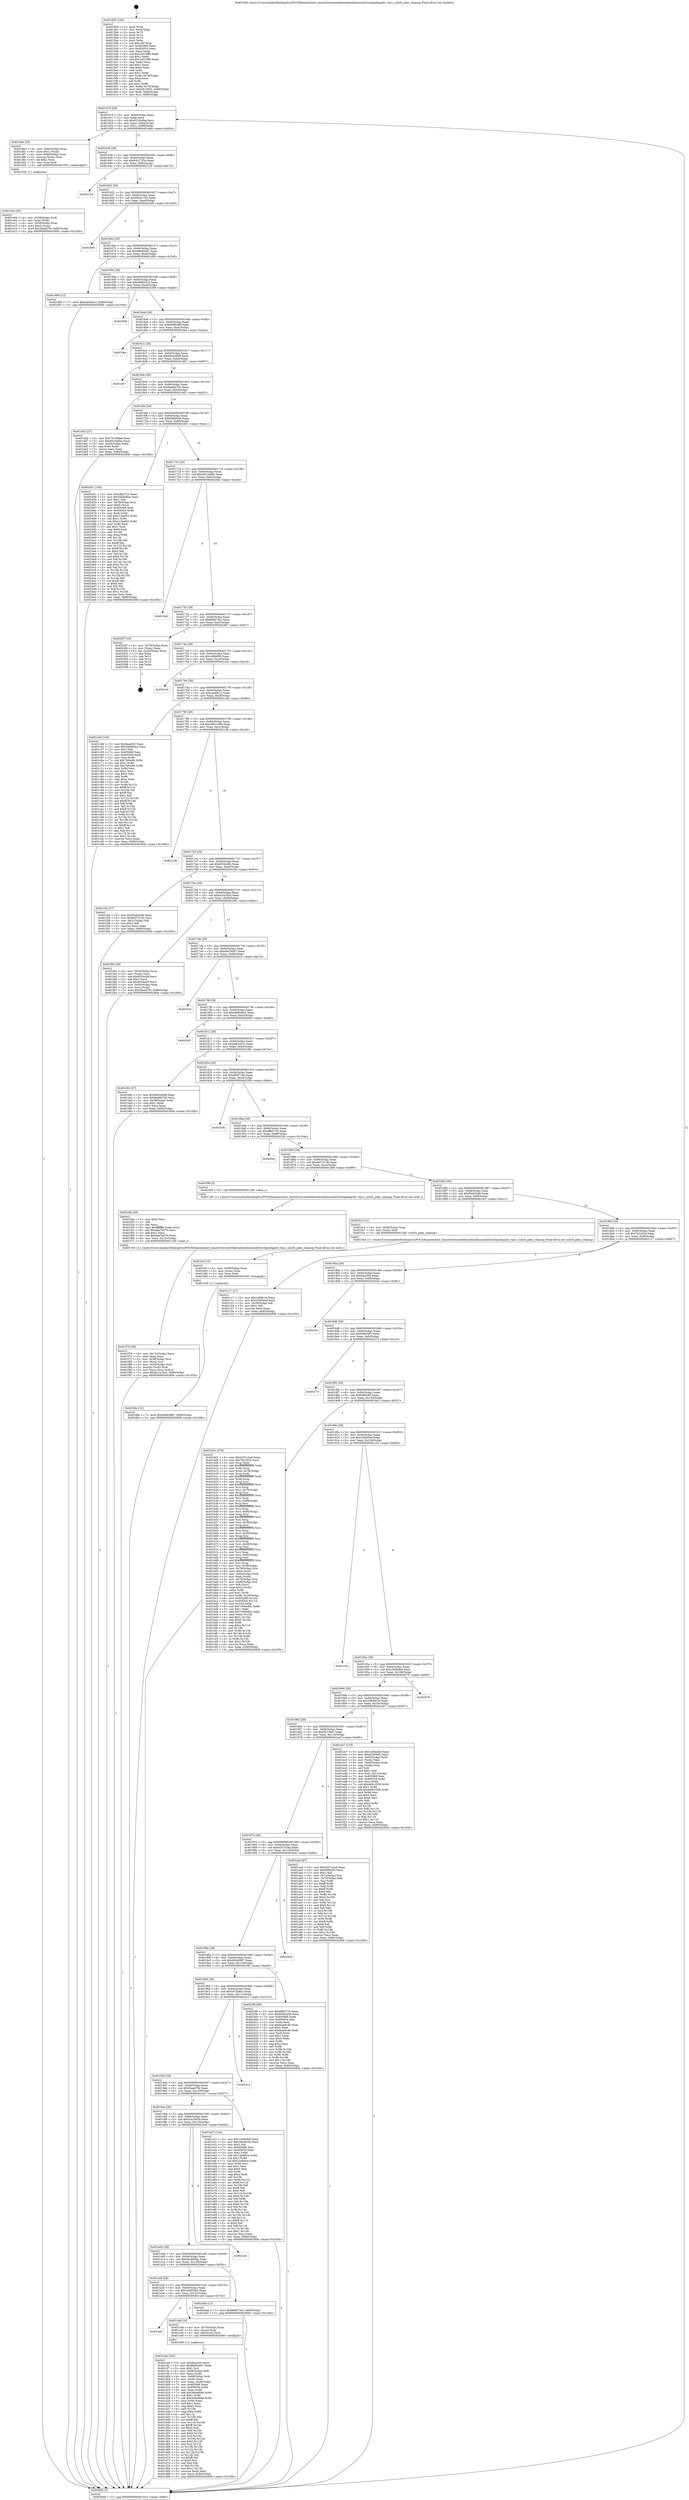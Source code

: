 digraph "0x4015b0" {
  label = "0x4015b0 (/mnt/c/Users/mathe/Desktop/tcc/POCII/binaries/extr_linuxdriversnetethernetmellanoxmlx5coreipoibipoib_vlan.c_mlx5i_pkey_cleanup_Final-ollvm.out::main(0))"
  labelloc = "t"
  node[shape=record]

  Entry [label="",width=0.3,height=0.3,shape=circle,fillcolor=black,style=filled]
  "0x401619" [label="{
     0x401619 [29]\l
     | [instrs]\l
     &nbsp;&nbsp;0x401619 \<+3\>: mov -0x80(%rbp),%eax\l
     &nbsp;&nbsp;0x40161c \<+2\>: mov %eax,%ecx\l
     &nbsp;&nbsp;0x40161e \<+6\>: sub $0x8316c6ba,%ecx\l
     &nbsp;&nbsp;0x401624 \<+6\>: mov %eax,-0x94(%rbp)\l
     &nbsp;&nbsp;0x40162a \<+6\>: mov %ecx,-0x98(%rbp)\l
     &nbsp;&nbsp;0x401630 \<+6\>: je 0000000000401ded \<main+0x83d\>\l
  }"]
  "0x401ded" [label="{
     0x401ded [29]\l
     | [instrs]\l
     &nbsp;&nbsp;0x401ded \<+4\>: mov -0x60(%rbp),%rax\l
     &nbsp;&nbsp;0x401df1 \<+6\>: movl $0x1,(%rax)\l
     &nbsp;&nbsp;0x401df7 \<+4\>: mov -0x60(%rbp),%rax\l
     &nbsp;&nbsp;0x401dfb \<+3\>: movslq (%rax),%rax\l
     &nbsp;&nbsp;0x401dfe \<+4\>: shl $0x2,%rax\l
     &nbsp;&nbsp;0x401e02 \<+3\>: mov %rax,%rdi\l
     &nbsp;&nbsp;0x401e05 \<+5\>: call 0000000000401050 \<malloc@plt\>\l
     | [calls]\l
     &nbsp;&nbsp;0x401050 \{1\} (unknown)\l
  }"]
  "0x401636" [label="{
     0x401636 [28]\l
     | [instrs]\l
     &nbsp;&nbsp;0x401636 \<+5\>: jmp 000000000040163b \<main+0x8b\>\l
     &nbsp;&nbsp;0x40163b \<+6\>: mov -0x94(%rbp),%eax\l
     &nbsp;&nbsp;0x401641 \<+5\>: sub $0x84c2732e,%eax\l
     &nbsp;&nbsp;0x401646 \<+6\>: mov %eax,-0x9c(%rbp)\l
     &nbsp;&nbsp;0x40164c \<+6\>: je 000000000040212d \<main+0xb7d\>\l
  }"]
  Exit [label="",width=0.3,height=0.3,shape=circle,fillcolor=black,style=filled,peripheries=2]
  "0x40212d" [label="{
     0x40212d\l
  }", style=dashed]
  "0x401652" [label="{
     0x401652 [28]\l
     | [instrs]\l
     &nbsp;&nbsp;0x401652 \<+5\>: jmp 0000000000401657 \<main+0xa7\>\l
     &nbsp;&nbsp;0x401657 \<+6\>: mov -0x94(%rbp),%eax\l
     &nbsp;&nbsp;0x40165d \<+5\>: sub $0x850a17a5,%eax\l
     &nbsp;&nbsp;0x401662 \<+6\>: mov %eax,-0xa0(%rbp)\l
     &nbsp;&nbsp;0x401668 \<+6\>: je 00000000004025e9 \<main+0x1039\>\l
  }"]
  "0x401fde" [label="{
     0x401fde [12]\l
     | [instrs]\l
     &nbsp;&nbsp;0x401fde \<+7\>: movl $0x490a3887,-0x80(%rbp)\l
     &nbsp;&nbsp;0x401fe5 \<+5\>: jmp 000000000040260b \<main+0x105b\>\l
  }"]
  "0x4025e9" [label="{
     0x4025e9\l
  }", style=dashed]
  "0x40166e" [label="{
     0x40166e [28]\l
     | [instrs]\l
     &nbsp;&nbsp;0x40166e \<+5\>: jmp 0000000000401673 \<main+0xc3\>\l
     &nbsp;&nbsp;0x401673 \<+6\>: mov -0x94(%rbp),%eax\l
     &nbsp;&nbsp;0x401679 \<+5\>: sub $0x89e9cbd7,%eax\l
     &nbsp;&nbsp;0x40167e \<+6\>: mov %eax,-0xa4(%rbp)\l
     &nbsp;&nbsp;0x401684 \<+6\>: je 0000000000401d90 \<main+0x7e0\>\l
  }"]
  "0x401fcf" [label="{
     0x401fcf [15]\l
     | [instrs]\l
     &nbsp;&nbsp;0x401fcf \<+4\>: mov -0x58(%rbp),%rax\l
     &nbsp;&nbsp;0x401fd3 \<+3\>: mov (%rax),%rax\l
     &nbsp;&nbsp;0x401fd6 \<+3\>: mov %rax,%rdi\l
     &nbsp;&nbsp;0x401fd9 \<+5\>: call 0000000000401030 \<free@plt\>\l
     | [calls]\l
     &nbsp;&nbsp;0x401030 \{1\} (unknown)\l
  }"]
  "0x401d90" [label="{
     0x401d90 [12]\l
     | [instrs]\l
     &nbsp;&nbsp;0x401d90 \<+7\>: movl $0xea82eb1c,-0x80(%rbp)\l
     &nbsp;&nbsp;0x401d97 \<+5\>: jmp 000000000040260b \<main+0x105b\>\l
  }"]
  "0x40168a" [label="{
     0x40168a [28]\l
     | [instrs]\l
     &nbsp;&nbsp;0x40168a \<+5\>: jmp 000000000040168f \<main+0xdf\>\l
     &nbsp;&nbsp;0x40168f \<+6\>: mov -0x94(%rbp),%eax\l
     &nbsp;&nbsp;0x401695 \<+5\>: sub $0x948052c2,%eax\l
     &nbsp;&nbsp;0x40169a \<+6\>: mov %eax,-0xa8(%rbp)\l
     &nbsp;&nbsp;0x4016a0 \<+6\>: je 0000000000402358 \<main+0xda8\>\l
  }"]
  "0x401f76" [label="{
     0x401f76 [38]\l
     | [instrs]\l
     &nbsp;&nbsp;0x401f76 \<+6\>: mov -0x13c(%rbp),%ecx\l
     &nbsp;&nbsp;0x401f7c \<+3\>: imul %eax,%ecx\l
     &nbsp;&nbsp;0x401f7f \<+4\>: mov -0x58(%rbp),%rsi\l
     &nbsp;&nbsp;0x401f83 \<+3\>: mov (%rsi),%rsi\l
     &nbsp;&nbsp;0x401f86 \<+4\>: mov -0x50(%rbp),%rdi\l
     &nbsp;&nbsp;0x401f8a \<+3\>: movslq (%rdi),%rdi\l
     &nbsp;&nbsp;0x401f8d \<+3\>: mov %ecx,(%rsi,%rdi,4)\l
     &nbsp;&nbsp;0x401f90 \<+7\>: movl $0xdc2425a3,-0x80(%rbp)\l
     &nbsp;&nbsp;0x401f97 \<+5\>: jmp 000000000040260b \<main+0x105b\>\l
  }"]
  "0x402358" [label="{
     0x402358\l
  }", style=dashed]
  "0x4016a6" [label="{
     0x4016a6 [28]\l
     | [instrs]\l
     &nbsp;&nbsp;0x4016a6 \<+5\>: jmp 00000000004016ab \<main+0xfb\>\l
     &nbsp;&nbsp;0x4016ab \<+6\>: mov -0x94(%rbp),%eax\l
     &nbsp;&nbsp;0x4016b1 \<+5\>: sub $0x95995a8f,%eax\l
     &nbsp;&nbsp;0x4016b6 \<+6\>: mov %eax,-0xac(%rbp)\l
     &nbsp;&nbsp;0x4016bc \<+6\>: je 0000000000401fea \<main+0xa3a\>\l
  }"]
  "0x401f4e" [label="{
     0x401f4e [40]\l
     | [instrs]\l
     &nbsp;&nbsp;0x401f4e \<+5\>: mov $0x2,%ecx\l
     &nbsp;&nbsp;0x401f53 \<+1\>: cltd\l
     &nbsp;&nbsp;0x401f54 \<+2\>: idiv %ecx\l
     &nbsp;&nbsp;0x401f56 \<+6\>: imul $0xfffffffe,%edx,%ecx\l
     &nbsp;&nbsp;0x401f5c \<+6\>: add $0xd4e7bb70,%ecx\l
     &nbsp;&nbsp;0x401f62 \<+3\>: add $0x1,%ecx\l
     &nbsp;&nbsp;0x401f65 \<+6\>: sub $0xd4e7bb70,%ecx\l
     &nbsp;&nbsp;0x401f6b \<+6\>: mov %ecx,-0x13c(%rbp)\l
     &nbsp;&nbsp;0x401f71 \<+5\>: call 0000000000401160 \<next_i\>\l
     | [calls]\l
     &nbsp;&nbsp;0x401160 \{1\} (/mnt/c/Users/mathe/Desktop/tcc/POCII/binaries/extr_linuxdriversnetethernetmellanoxmlx5coreipoibipoib_vlan.c_mlx5i_pkey_cleanup_Final-ollvm.out::next_i)\l
  }"]
  "0x401fea" [label="{
     0x401fea\l
  }", style=dashed]
  "0x4016c2" [label="{
     0x4016c2 [28]\l
     | [instrs]\l
     &nbsp;&nbsp;0x4016c2 \<+5\>: jmp 00000000004016c7 \<main+0x117\>\l
     &nbsp;&nbsp;0x4016c7 \<+6\>: mov -0x94(%rbp),%eax\l
     &nbsp;&nbsp;0x4016cd \<+5\>: sub $0x98d2e9d9,%eax\l
     &nbsp;&nbsp;0x4016d2 \<+6\>: mov %eax,-0xb0(%rbp)\l
     &nbsp;&nbsp;0x4016d8 \<+6\>: je 0000000000401db7 \<main+0x807\>\l
  }"]
  "0x401e0a" [label="{
     0x401e0a [29]\l
     | [instrs]\l
     &nbsp;&nbsp;0x401e0a \<+4\>: mov -0x58(%rbp),%rdi\l
     &nbsp;&nbsp;0x401e0e \<+3\>: mov %rax,(%rdi)\l
     &nbsp;&nbsp;0x401e11 \<+4\>: mov -0x50(%rbp),%rax\l
     &nbsp;&nbsp;0x401e15 \<+6\>: movl $0x0,(%rax)\l
     &nbsp;&nbsp;0x401e1b \<+7\>: movl $0x5baed7fe,-0x80(%rbp)\l
     &nbsp;&nbsp;0x401e22 \<+5\>: jmp 000000000040260b \<main+0x105b\>\l
  }"]
  "0x401db7" [label="{
     0x401db7\l
  }", style=dashed]
  "0x4016de" [label="{
     0x4016de [28]\l
     | [instrs]\l
     &nbsp;&nbsp;0x4016de \<+5\>: jmp 00000000004016e3 \<main+0x133\>\l
     &nbsp;&nbsp;0x4016e3 \<+6\>: mov -0x94(%rbp),%eax\l
     &nbsp;&nbsp;0x4016e9 \<+5\>: sub $0x9ad6b7b0,%eax\l
     &nbsp;&nbsp;0x4016ee \<+6\>: mov %eax,-0xb4(%rbp)\l
     &nbsp;&nbsp;0x4016f4 \<+6\>: je 0000000000401dd2 \<main+0x822\>\l
  }"]
  "0x401ced" [label="{
     0x401ced [163]\l
     | [instrs]\l
     &nbsp;&nbsp;0x401ced \<+5\>: mov $0x8aacf20,%ecx\l
     &nbsp;&nbsp;0x401cf2 \<+5\>: mov $0x89e9cbd7,%edx\l
     &nbsp;&nbsp;0x401cf7 \<+3\>: mov $0x1,%sil\l
     &nbsp;&nbsp;0x401cfa \<+4\>: mov -0x68(%rbp),%rdi\l
     &nbsp;&nbsp;0x401cfe \<+2\>: mov %eax,(%rdi)\l
     &nbsp;&nbsp;0x401d00 \<+4\>: mov -0x68(%rbp),%rdi\l
     &nbsp;&nbsp;0x401d04 \<+2\>: mov (%rdi),%eax\l
     &nbsp;&nbsp;0x401d06 \<+3\>: mov %eax,-0x28(%rbp)\l
     &nbsp;&nbsp;0x401d09 \<+7\>: mov 0x405068,%eax\l
     &nbsp;&nbsp;0x401d10 \<+8\>: mov 0x405054,%r8d\l
     &nbsp;&nbsp;0x401d18 \<+3\>: mov %eax,%r9d\l
     &nbsp;&nbsp;0x401d1b \<+7\>: add $0x3e6adb8e,%r9d\l
     &nbsp;&nbsp;0x401d22 \<+4\>: sub $0x1,%r9d\l
     &nbsp;&nbsp;0x401d26 \<+7\>: sub $0x3e6adb8e,%r9d\l
     &nbsp;&nbsp;0x401d2d \<+4\>: imul %r9d,%eax\l
     &nbsp;&nbsp;0x401d31 \<+3\>: and $0x1,%eax\l
     &nbsp;&nbsp;0x401d34 \<+3\>: cmp $0x0,%eax\l
     &nbsp;&nbsp;0x401d37 \<+4\>: sete %r10b\l
     &nbsp;&nbsp;0x401d3b \<+4\>: cmp $0xa,%r8d\l
     &nbsp;&nbsp;0x401d3f \<+4\>: setl %r11b\l
     &nbsp;&nbsp;0x401d43 \<+3\>: mov %r10b,%bl\l
     &nbsp;&nbsp;0x401d46 \<+3\>: xor $0xff,%bl\l
     &nbsp;&nbsp;0x401d49 \<+3\>: mov %r11b,%r14b\l
     &nbsp;&nbsp;0x401d4c \<+4\>: xor $0xff,%r14b\l
     &nbsp;&nbsp;0x401d50 \<+4\>: xor $0x0,%sil\l
     &nbsp;&nbsp;0x401d54 \<+3\>: mov %bl,%r15b\l
     &nbsp;&nbsp;0x401d57 \<+4\>: and $0x0,%r15b\l
     &nbsp;&nbsp;0x401d5b \<+3\>: and %sil,%r10b\l
     &nbsp;&nbsp;0x401d5e \<+3\>: mov %r14b,%r12b\l
     &nbsp;&nbsp;0x401d61 \<+4\>: and $0x0,%r12b\l
     &nbsp;&nbsp;0x401d65 \<+3\>: and %sil,%r11b\l
     &nbsp;&nbsp;0x401d68 \<+3\>: or %r10b,%r15b\l
     &nbsp;&nbsp;0x401d6b \<+3\>: or %r11b,%r12b\l
     &nbsp;&nbsp;0x401d6e \<+3\>: xor %r12b,%r15b\l
     &nbsp;&nbsp;0x401d71 \<+3\>: or %r14b,%bl\l
     &nbsp;&nbsp;0x401d74 \<+3\>: xor $0xff,%bl\l
     &nbsp;&nbsp;0x401d77 \<+4\>: or $0x0,%sil\l
     &nbsp;&nbsp;0x401d7b \<+3\>: and %sil,%bl\l
     &nbsp;&nbsp;0x401d7e \<+3\>: or %bl,%r15b\l
     &nbsp;&nbsp;0x401d81 \<+4\>: test $0x1,%r15b\l
     &nbsp;&nbsp;0x401d85 \<+3\>: cmovne %edx,%ecx\l
     &nbsp;&nbsp;0x401d88 \<+3\>: mov %ecx,-0x80(%rbp)\l
     &nbsp;&nbsp;0x401d8b \<+5\>: jmp 000000000040260b \<main+0x105b\>\l
  }"]
  "0x401dd2" [label="{
     0x401dd2 [27]\l
     | [instrs]\l
     &nbsp;&nbsp;0x401dd2 \<+5\>: mov $0x75139da8,%eax\l
     &nbsp;&nbsp;0x401dd7 \<+5\>: mov $0x8316c6ba,%ecx\l
     &nbsp;&nbsp;0x401ddc \<+3\>: mov -0x28(%rbp),%edx\l
     &nbsp;&nbsp;0x401ddf \<+3\>: cmp $0x0,%edx\l
     &nbsp;&nbsp;0x401de2 \<+3\>: cmove %ecx,%eax\l
     &nbsp;&nbsp;0x401de5 \<+3\>: mov %eax,-0x80(%rbp)\l
     &nbsp;&nbsp;0x401de8 \<+5\>: jmp 000000000040260b \<main+0x105b\>\l
  }"]
  "0x4016fa" [label="{
     0x4016fa [28]\l
     | [instrs]\l
     &nbsp;&nbsp;0x4016fa \<+5\>: jmp 00000000004016ff \<main+0x14f\>\l
     &nbsp;&nbsp;0x4016ff \<+6\>: mov -0x94(%rbp),%eax\l
     &nbsp;&nbsp;0x401705 \<+5\>: sub $0xb0fe6d44,%eax\l
     &nbsp;&nbsp;0x40170a \<+6\>: mov %eax,-0xb8(%rbp)\l
     &nbsp;&nbsp;0x401710 \<+6\>: je 0000000000402451 \<main+0xea1\>\l
  }"]
  "0x401a42" [label="{
     0x401a42\l
  }", style=dashed]
  "0x402451" [label="{
     0x402451 [154]\l
     | [instrs]\l
     &nbsp;&nbsp;0x402451 \<+5\>: mov $0xeffa5723,%eax\l
     &nbsp;&nbsp;0x402456 \<+5\>: mov $0x5dcb04ba,%ecx\l
     &nbsp;&nbsp;0x40245b \<+2\>: mov $0x1,%dl\l
     &nbsp;&nbsp;0x40245d \<+4\>: mov -0x78(%rbp),%rsi\l
     &nbsp;&nbsp;0x402461 \<+6\>: movl $0x0,(%rsi)\l
     &nbsp;&nbsp;0x402467 \<+7\>: mov 0x405068,%edi\l
     &nbsp;&nbsp;0x40246e \<+8\>: mov 0x405054,%r8d\l
     &nbsp;&nbsp;0x402476 \<+3\>: mov %edi,%r9d\l
     &nbsp;&nbsp;0x402479 \<+7\>: add $0xc13aaf52,%r9d\l
     &nbsp;&nbsp;0x402480 \<+4\>: sub $0x1,%r9d\l
     &nbsp;&nbsp;0x402484 \<+7\>: sub $0xc13aaf52,%r9d\l
     &nbsp;&nbsp;0x40248b \<+4\>: imul %r9d,%edi\l
     &nbsp;&nbsp;0x40248f \<+3\>: and $0x1,%edi\l
     &nbsp;&nbsp;0x402492 \<+3\>: cmp $0x0,%edi\l
     &nbsp;&nbsp;0x402495 \<+4\>: sete %r10b\l
     &nbsp;&nbsp;0x402499 \<+4\>: cmp $0xa,%r8d\l
     &nbsp;&nbsp;0x40249d \<+4\>: setl %r11b\l
     &nbsp;&nbsp;0x4024a1 \<+3\>: mov %r10b,%bl\l
     &nbsp;&nbsp;0x4024a4 \<+3\>: xor $0xff,%bl\l
     &nbsp;&nbsp;0x4024a7 \<+3\>: mov %r11b,%r14b\l
     &nbsp;&nbsp;0x4024aa \<+4\>: xor $0xff,%r14b\l
     &nbsp;&nbsp;0x4024ae \<+3\>: xor $0x0,%dl\l
     &nbsp;&nbsp;0x4024b1 \<+3\>: mov %bl,%r15b\l
     &nbsp;&nbsp;0x4024b4 \<+4\>: and $0x0,%r15b\l
     &nbsp;&nbsp;0x4024b8 \<+3\>: and %dl,%r10b\l
     &nbsp;&nbsp;0x4024bb \<+3\>: mov %r14b,%r12b\l
     &nbsp;&nbsp;0x4024be \<+4\>: and $0x0,%r12b\l
     &nbsp;&nbsp;0x4024c2 \<+3\>: and %dl,%r11b\l
     &nbsp;&nbsp;0x4024c5 \<+3\>: or %r10b,%r15b\l
     &nbsp;&nbsp;0x4024c8 \<+3\>: or %r11b,%r12b\l
     &nbsp;&nbsp;0x4024cb \<+3\>: xor %r12b,%r15b\l
     &nbsp;&nbsp;0x4024ce \<+3\>: or %r14b,%bl\l
     &nbsp;&nbsp;0x4024d1 \<+3\>: xor $0xff,%bl\l
     &nbsp;&nbsp;0x4024d4 \<+3\>: or $0x0,%dl\l
     &nbsp;&nbsp;0x4024d7 \<+2\>: and %dl,%bl\l
     &nbsp;&nbsp;0x4024d9 \<+3\>: or %bl,%r15b\l
     &nbsp;&nbsp;0x4024dc \<+4\>: test $0x1,%r15b\l
     &nbsp;&nbsp;0x4024e0 \<+3\>: cmovne %ecx,%eax\l
     &nbsp;&nbsp;0x4024e3 \<+3\>: mov %eax,-0x80(%rbp)\l
     &nbsp;&nbsp;0x4024e6 \<+5\>: jmp 000000000040260b \<main+0x105b\>\l
  }"]
  "0x401716" [label="{
     0x401716 [28]\l
     | [instrs]\l
     &nbsp;&nbsp;0x401716 \<+5\>: jmp 000000000040171b \<main+0x16b\>\l
     &nbsp;&nbsp;0x40171b \<+6\>: mov -0x94(%rbp),%eax\l
     &nbsp;&nbsp;0x401721 \<+5\>: sub $0xb8219d60,%eax\l
     &nbsp;&nbsp;0x401726 \<+6\>: mov %eax,-0xbc(%rbp)\l
     &nbsp;&nbsp;0x40172c \<+6\>: je 00000000004023ed \<main+0xe3d\>\l
  }"]
  "0x401cdd" [label="{
     0x401cdd [16]\l
     | [instrs]\l
     &nbsp;&nbsp;0x401cdd \<+4\>: mov -0x70(%rbp),%rax\l
     &nbsp;&nbsp;0x401ce1 \<+3\>: mov (%rax),%rax\l
     &nbsp;&nbsp;0x401ce4 \<+4\>: mov 0x8(%rax),%rdi\l
     &nbsp;&nbsp;0x401ce8 \<+5\>: call 0000000000401060 \<atoi@plt\>\l
     | [calls]\l
     &nbsp;&nbsp;0x401060 \{1\} (unknown)\l
  }"]
  "0x4023ed" [label="{
     0x4023ed\l
  }", style=dashed]
  "0x401732" [label="{
     0x401732 [28]\l
     | [instrs]\l
     &nbsp;&nbsp;0x401732 \<+5\>: jmp 0000000000401737 \<main+0x187\>\l
     &nbsp;&nbsp;0x401737 \<+6\>: mov -0x94(%rbp),%eax\l
     &nbsp;&nbsp;0x40173d \<+5\>: sub $0xbfdd73e2,%eax\l
     &nbsp;&nbsp;0x401742 \<+6\>: mov %eax,-0xc0(%rbp)\l
     &nbsp;&nbsp;0x401748 \<+6\>: je 00000000004024f7 \<main+0xf47\>\l
  }"]
  "0x401a26" [label="{
     0x401a26 [28]\l
     | [instrs]\l
     &nbsp;&nbsp;0x401a26 \<+5\>: jmp 0000000000401a2b \<main+0x47b\>\l
     &nbsp;&nbsp;0x401a2b \<+6\>: mov -0x94(%rbp),%eax\l
     &nbsp;&nbsp;0x401a31 \<+5\>: sub $0x5dd955a2,%eax\l
     &nbsp;&nbsp;0x401a36 \<+6\>: mov %eax,-0x12c(%rbp)\l
     &nbsp;&nbsp;0x401a3c \<+6\>: je 0000000000401cdd \<main+0x72d\>\l
  }"]
  "0x4024f7" [label="{
     0x4024f7 [19]\l
     | [instrs]\l
     &nbsp;&nbsp;0x4024f7 \<+4\>: mov -0x78(%rbp),%rax\l
     &nbsp;&nbsp;0x4024fb \<+2\>: mov (%rax),%eax\l
     &nbsp;&nbsp;0x4024fd \<+4\>: lea -0x20(%rbp),%rsp\l
     &nbsp;&nbsp;0x402501 \<+1\>: pop %rbx\l
     &nbsp;&nbsp;0x402502 \<+2\>: pop %r12\l
     &nbsp;&nbsp;0x402504 \<+2\>: pop %r14\l
     &nbsp;&nbsp;0x402506 \<+2\>: pop %r15\l
     &nbsp;&nbsp;0x402508 \<+1\>: pop %rbp\l
     &nbsp;&nbsp;0x402509 \<+1\>: ret\l
  }"]
  "0x40174e" [label="{
     0x40174e [28]\l
     | [instrs]\l
     &nbsp;&nbsp;0x40174e \<+5\>: jmp 0000000000401753 \<main+0x1a3\>\l
     &nbsp;&nbsp;0x401753 \<+6\>: mov -0x94(%rbp),%eax\l
     &nbsp;&nbsp;0x401759 \<+5\>: sub $0xc4fbbf50,%eax\l
     &nbsp;&nbsp;0x40175e \<+6\>: mov %eax,-0xc4(%rbp)\l
     &nbsp;&nbsp;0x401764 \<+6\>: je 00000000004021e4 \<main+0xc34\>\l
  }"]
  "0x4024eb" [label="{
     0x4024eb [12]\l
     | [instrs]\l
     &nbsp;&nbsp;0x4024eb \<+7\>: movl $0xbfdd73e2,-0x80(%rbp)\l
     &nbsp;&nbsp;0x4024f2 \<+5\>: jmp 000000000040260b \<main+0x105b\>\l
  }"]
  "0x4021e4" [label="{
     0x4021e4\l
  }", style=dashed]
  "0x40176a" [label="{
     0x40176a [28]\l
     | [instrs]\l
     &nbsp;&nbsp;0x40176a \<+5\>: jmp 000000000040176f \<main+0x1bf\>\l
     &nbsp;&nbsp;0x40176f \<+6\>: mov -0x94(%rbp),%eax\l
     &nbsp;&nbsp;0x401775 \<+5\>: sub $0xcaf48c1a,%eax\l
     &nbsp;&nbsp;0x40177a \<+6\>: mov %eax,-0xc8(%rbp)\l
     &nbsp;&nbsp;0x401780 \<+6\>: je 0000000000401c4d \<main+0x69d\>\l
  }"]
  "0x401a0a" [label="{
     0x401a0a [28]\l
     | [instrs]\l
     &nbsp;&nbsp;0x401a0a \<+5\>: jmp 0000000000401a0f \<main+0x45f\>\l
     &nbsp;&nbsp;0x401a0f \<+6\>: mov -0x94(%rbp),%eax\l
     &nbsp;&nbsp;0x401a15 \<+5\>: sub $0x5dcb04ba,%eax\l
     &nbsp;&nbsp;0x401a1a \<+6\>: mov %eax,-0x128(%rbp)\l
     &nbsp;&nbsp;0x401a20 \<+6\>: je 00000000004024eb \<main+0xf3b\>\l
  }"]
  "0x401c4d" [label="{
     0x401c4d [144]\l
     | [instrs]\l
     &nbsp;&nbsp;0x401c4d \<+5\>: mov $0x8aacf20,%eax\l
     &nbsp;&nbsp;0x401c52 \<+5\>: mov $0x5dd955a2,%ecx\l
     &nbsp;&nbsp;0x401c57 \<+2\>: mov $0x1,%dl\l
     &nbsp;&nbsp;0x401c59 \<+7\>: mov 0x405068,%esi\l
     &nbsp;&nbsp;0x401c60 \<+7\>: mov 0x405054,%edi\l
     &nbsp;&nbsp;0x401c67 \<+3\>: mov %esi,%r8d\l
     &nbsp;&nbsp;0x401c6a \<+7\>: sub $0x7bfca96,%r8d\l
     &nbsp;&nbsp;0x401c71 \<+4\>: sub $0x1,%r8d\l
     &nbsp;&nbsp;0x401c75 \<+7\>: add $0x7bfca96,%r8d\l
     &nbsp;&nbsp;0x401c7c \<+4\>: imul %r8d,%esi\l
     &nbsp;&nbsp;0x401c80 \<+3\>: and $0x1,%esi\l
     &nbsp;&nbsp;0x401c83 \<+3\>: cmp $0x0,%esi\l
     &nbsp;&nbsp;0x401c86 \<+4\>: sete %r9b\l
     &nbsp;&nbsp;0x401c8a \<+3\>: cmp $0xa,%edi\l
     &nbsp;&nbsp;0x401c8d \<+4\>: setl %r10b\l
     &nbsp;&nbsp;0x401c91 \<+3\>: mov %r9b,%r11b\l
     &nbsp;&nbsp;0x401c94 \<+4\>: xor $0xff,%r11b\l
     &nbsp;&nbsp;0x401c98 \<+3\>: mov %r10b,%bl\l
     &nbsp;&nbsp;0x401c9b \<+3\>: xor $0xff,%bl\l
     &nbsp;&nbsp;0x401c9e \<+3\>: xor $0x1,%dl\l
     &nbsp;&nbsp;0x401ca1 \<+3\>: mov %r11b,%r14b\l
     &nbsp;&nbsp;0x401ca4 \<+4\>: and $0xff,%r14b\l
     &nbsp;&nbsp;0x401ca8 \<+3\>: and %dl,%r9b\l
     &nbsp;&nbsp;0x401cab \<+3\>: mov %bl,%r15b\l
     &nbsp;&nbsp;0x401cae \<+4\>: and $0xff,%r15b\l
     &nbsp;&nbsp;0x401cb2 \<+3\>: and %dl,%r10b\l
     &nbsp;&nbsp;0x401cb5 \<+3\>: or %r9b,%r14b\l
     &nbsp;&nbsp;0x401cb8 \<+3\>: or %r10b,%r15b\l
     &nbsp;&nbsp;0x401cbb \<+3\>: xor %r15b,%r14b\l
     &nbsp;&nbsp;0x401cbe \<+3\>: or %bl,%r11b\l
     &nbsp;&nbsp;0x401cc1 \<+4\>: xor $0xff,%r11b\l
     &nbsp;&nbsp;0x401cc5 \<+3\>: or $0x1,%dl\l
     &nbsp;&nbsp;0x401cc8 \<+3\>: and %dl,%r11b\l
     &nbsp;&nbsp;0x401ccb \<+3\>: or %r11b,%r14b\l
     &nbsp;&nbsp;0x401cce \<+4\>: test $0x1,%r14b\l
     &nbsp;&nbsp;0x401cd2 \<+3\>: cmovne %ecx,%eax\l
     &nbsp;&nbsp;0x401cd5 \<+3\>: mov %eax,-0x80(%rbp)\l
     &nbsp;&nbsp;0x401cd8 \<+5\>: jmp 000000000040260b \<main+0x105b\>\l
  }"]
  "0x401786" [label="{
     0x401786 [28]\l
     | [instrs]\l
     &nbsp;&nbsp;0x401786 \<+5\>: jmp 000000000040178b \<main+0x1db\>\l
     &nbsp;&nbsp;0x40178b \<+6\>: mov -0x94(%rbp),%eax\l
     &nbsp;&nbsp;0x401791 \<+5\>: sub $0xd00c1d46,%eax\l
     &nbsp;&nbsp;0x401796 \<+6\>: mov %eax,-0xcc(%rbp)\l
     &nbsp;&nbsp;0x40179c \<+6\>: je 00000000004021d8 \<main+0xc28\>\l
  }"]
  "0x4022ed" [label="{
     0x4022ed\l
  }", style=dashed]
  "0x4021d8" [label="{
     0x4021d8\l
  }", style=dashed]
  "0x4017a2" [label="{
     0x4017a2 [28]\l
     | [instrs]\l
     &nbsp;&nbsp;0x4017a2 \<+5\>: jmp 00000000004017a7 \<main+0x1f7\>\l
     &nbsp;&nbsp;0x4017a7 \<+6\>: mov -0x94(%rbp),%eax\l
     &nbsp;&nbsp;0x4017ad \<+5\>: sub $0xd53b44fc,%eax\l
     &nbsp;&nbsp;0x4017b2 \<+6\>: mov %eax,-0xd0(%rbp)\l
     &nbsp;&nbsp;0x4017b8 \<+6\>: je 0000000000401f2e \<main+0x97e\>\l
  }"]
  "0x4019ee" [label="{
     0x4019ee [28]\l
     | [instrs]\l
     &nbsp;&nbsp;0x4019ee \<+5\>: jmp 00000000004019f3 \<main+0x443\>\l
     &nbsp;&nbsp;0x4019f3 \<+6\>: mov -0x94(%rbp),%eax\l
     &nbsp;&nbsp;0x4019f9 \<+5\>: sub $0x5ca1645b,%eax\l
     &nbsp;&nbsp;0x4019fe \<+6\>: mov %eax,-0x124(%rbp)\l
     &nbsp;&nbsp;0x401a04 \<+6\>: je 00000000004022ed \<main+0xd3d\>\l
  }"]
  "0x401f2e" [label="{
     0x401f2e [27]\l
     | [instrs]\l
     &nbsp;&nbsp;0x401f2e \<+5\>: mov $0xf5ad22db,%eax\l
     &nbsp;&nbsp;0x401f33 \<+5\>: mov $0xf407313b,%ecx\l
     &nbsp;&nbsp;0x401f38 \<+3\>: mov -0x21(%rbp),%dl\l
     &nbsp;&nbsp;0x401f3b \<+3\>: test $0x1,%dl\l
     &nbsp;&nbsp;0x401f3e \<+3\>: cmovne %ecx,%eax\l
     &nbsp;&nbsp;0x401f41 \<+3\>: mov %eax,-0x80(%rbp)\l
     &nbsp;&nbsp;0x401f44 \<+5\>: jmp 000000000040260b \<main+0x105b\>\l
  }"]
  "0x4017be" [label="{
     0x4017be [28]\l
     | [instrs]\l
     &nbsp;&nbsp;0x4017be \<+5\>: jmp 00000000004017c3 \<main+0x213\>\l
     &nbsp;&nbsp;0x4017c3 \<+6\>: mov -0x94(%rbp),%eax\l
     &nbsp;&nbsp;0x4017c9 \<+5\>: sub $0xdc2425a3,%eax\l
     &nbsp;&nbsp;0x4017ce \<+6\>: mov %eax,-0xd4(%rbp)\l
     &nbsp;&nbsp;0x4017d4 \<+6\>: je 0000000000401f9c \<main+0x9ec\>\l
  }"]
  "0x401e27" [label="{
     0x401e27 [144]\l
     | [instrs]\l
     &nbsp;&nbsp;0x401e27 \<+5\>: mov $0x140fedb9,%eax\l
     &nbsp;&nbsp;0x401e2c \<+5\>: mov $0x29b39c5e,%ecx\l
     &nbsp;&nbsp;0x401e31 \<+2\>: mov $0x1,%dl\l
     &nbsp;&nbsp;0x401e33 \<+7\>: mov 0x405068,%esi\l
     &nbsp;&nbsp;0x401e3a \<+7\>: mov 0x405054,%edi\l
     &nbsp;&nbsp;0x401e41 \<+3\>: mov %esi,%r8d\l
     &nbsp;&nbsp;0x401e44 \<+7\>: add $0x1defe0ca,%r8d\l
     &nbsp;&nbsp;0x401e4b \<+4\>: sub $0x1,%r8d\l
     &nbsp;&nbsp;0x401e4f \<+7\>: sub $0x1defe0ca,%r8d\l
     &nbsp;&nbsp;0x401e56 \<+4\>: imul %r8d,%esi\l
     &nbsp;&nbsp;0x401e5a \<+3\>: and $0x1,%esi\l
     &nbsp;&nbsp;0x401e5d \<+3\>: cmp $0x0,%esi\l
     &nbsp;&nbsp;0x401e60 \<+4\>: sete %r9b\l
     &nbsp;&nbsp;0x401e64 \<+3\>: cmp $0xa,%edi\l
     &nbsp;&nbsp;0x401e67 \<+4\>: setl %r10b\l
     &nbsp;&nbsp;0x401e6b \<+3\>: mov %r9b,%r11b\l
     &nbsp;&nbsp;0x401e6e \<+4\>: xor $0xff,%r11b\l
     &nbsp;&nbsp;0x401e72 \<+3\>: mov %r10b,%bl\l
     &nbsp;&nbsp;0x401e75 \<+3\>: xor $0xff,%bl\l
     &nbsp;&nbsp;0x401e78 \<+3\>: xor $0x0,%dl\l
     &nbsp;&nbsp;0x401e7b \<+3\>: mov %r11b,%r14b\l
     &nbsp;&nbsp;0x401e7e \<+4\>: and $0x0,%r14b\l
     &nbsp;&nbsp;0x401e82 \<+3\>: and %dl,%r9b\l
     &nbsp;&nbsp;0x401e85 \<+3\>: mov %bl,%r15b\l
     &nbsp;&nbsp;0x401e88 \<+4\>: and $0x0,%r15b\l
     &nbsp;&nbsp;0x401e8c \<+3\>: and %dl,%r10b\l
     &nbsp;&nbsp;0x401e8f \<+3\>: or %r9b,%r14b\l
     &nbsp;&nbsp;0x401e92 \<+3\>: or %r10b,%r15b\l
     &nbsp;&nbsp;0x401e95 \<+3\>: xor %r15b,%r14b\l
     &nbsp;&nbsp;0x401e98 \<+3\>: or %bl,%r11b\l
     &nbsp;&nbsp;0x401e9b \<+4\>: xor $0xff,%r11b\l
     &nbsp;&nbsp;0x401e9f \<+3\>: or $0x0,%dl\l
     &nbsp;&nbsp;0x401ea2 \<+3\>: and %dl,%r11b\l
     &nbsp;&nbsp;0x401ea5 \<+3\>: or %r11b,%r14b\l
     &nbsp;&nbsp;0x401ea8 \<+4\>: test $0x1,%r14b\l
     &nbsp;&nbsp;0x401eac \<+3\>: cmovne %ecx,%eax\l
     &nbsp;&nbsp;0x401eaf \<+3\>: mov %eax,-0x80(%rbp)\l
     &nbsp;&nbsp;0x401eb2 \<+5\>: jmp 000000000040260b \<main+0x105b\>\l
  }"]
  "0x401f9c" [label="{
     0x401f9c [39]\l
     | [instrs]\l
     &nbsp;&nbsp;0x401f9c \<+4\>: mov -0x50(%rbp),%rax\l
     &nbsp;&nbsp;0x401fa0 \<+2\>: mov (%rax),%ecx\l
     &nbsp;&nbsp;0x401fa2 \<+6\>: add $0x8554a29,%ecx\l
     &nbsp;&nbsp;0x401fa8 \<+3\>: add $0x1,%ecx\l
     &nbsp;&nbsp;0x401fab \<+6\>: sub $0x8554a29,%ecx\l
     &nbsp;&nbsp;0x401fb1 \<+4\>: mov -0x50(%rbp),%rax\l
     &nbsp;&nbsp;0x401fb5 \<+2\>: mov %ecx,(%rax)\l
     &nbsp;&nbsp;0x401fb7 \<+7\>: movl $0x5baed7fe,-0x80(%rbp)\l
     &nbsp;&nbsp;0x401fbe \<+5\>: jmp 000000000040260b \<main+0x105b\>\l
  }"]
  "0x4017da" [label="{
     0x4017da [28]\l
     | [instrs]\l
     &nbsp;&nbsp;0x4017da \<+5\>: jmp 00000000004017df \<main+0x22f\>\l
     &nbsp;&nbsp;0x4017df \<+6\>: mov -0x94(%rbp),%eax\l
     &nbsp;&nbsp;0x4017e5 \<+5\>: sub $0xddd76d97,%eax\l
     &nbsp;&nbsp;0x4017ea \<+6\>: mov %eax,-0xd8(%rbp)\l
     &nbsp;&nbsp;0x4017f0 \<+6\>: je 0000000000402024 \<main+0xa74\>\l
  }"]
  "0x4019d2" [label="{
     0x4019d2 [28]\l
     | [instrs]\l
     &nbsp;&nbsp;0x4019d2 \<+5\>: jmp 00000000004019d7 \<main+0x427\>\l
     &nbsp;&nbsp;0x4019d7 \<+6\>: mov -0x94(%rbp),%eax\l
     &nbsp;&nbsp;0x4019dd \<+5\>: sub $0x5baed7fe,%eax\l
     &nbsp;&nbsp;0x4019e2 \<+6\>: mov %eax,-0x120(%rbp)\l
     &nbsp;&nbsp;0x4019e8 \<+6\>: je 0000000000401e27 \<main+0x877\>\l
  }"]
  "0x402024" [label="{
     0x402024\l
  }", style=dashed]
  "0x4017f6" [label="{
     0x4017f6 [28]\l
     | [instrs]\l
     &nbsp;&nbsp;0x4017f6 \<+5\>: jmp 00000000004017fb \<main+0x24b\>\l
     &nbsp;&nbsp;0x4017fb \<+6\>: mov -0x94(%rbp),%eax\l
     &nbsp;&nbsp;0x401801 \<+5\>: sub $0xe86bd8a3,%eax\l
     &nbsp;&nbsp;0x401806 \<+6\>: mov %eax,-0xdc(%rbp)\l
     &nbsp;&nbsp;0x40180c \<+6\>: je 0000000000402045 \<main+0xa95\>\l
  }"]
  "0x4025c2" [label="{
     0x4025c2\l
  }", style=dashed]
  "0x402045" [label="{
     0x402045\l
  }", style=dashed]
  "0x401812" [label="{
     0x401812 [28]\l
     | [instrs]\l
     &nbsp;&nbsp;0x401812 \<+5\>: jmp 0000000000401817 \<main+0x267\>\l
     &nbsp;&nbsp;0x401817 \<+6\>: mov -0x94(%rbp),%eax\l
     &nbsp;&nbsp;0x40181d \<+5\>: sub $0xea82eb1c,%eax\l
     &nbsp;&nbsp;0x401822 \<+6\>: mov %eax,-0xe0(%rbp)\l
     &nbsp;&nbsp;0x401828 \<+6\>: je 0000000000401d9c \<main+0x7ec\>\l
  }"]
  "0x4019b6" [label="{
     0x4019b6 [28]\l
     | [instrs]\l
     &nbsp;&nbsp;0x4019b6 \<+5\>: jmp 00000000004019bb \<main+0x40b\>\l
     &nbsp;&nbsp;0x4019bb \<+6\>: mov -0x94(%rbp),%eax\l
     &nbsp;&nbsp;0x4019c1 \<+5\>: sub $0x5073b8cc,%eax\l
     &nbsp;&nbsp;0x4019c6 \<+6\>: mov %eax,-0x11c(%rbp)\l
     &nbsp;&nbsp;0x4019cc \<+6\>: je 00000000004025c2 \<main+0x1012\>\l
  }"]
  "0x401d9c" [label="{
     0x401d9c [27]\l
     | [instrs]\l
     &nbsp;&nbsp;0x401d9c \<+5\>: mov $0x98d2e9d9,%eax\l
     &nbsp;&nbsp;0x401da1 \<+5\>: mov $0x9ad6b7b0,%ecx\l
     &nbsp;&nbsp;0x401da6 \<+3\>: mov -0x28(%rbp),%edx\l
     &nbsp;&nbsp;0x401da9 \<+3\>: cmp $0x1,%edx\l
     &nbsp;&nbsp;0x401dac \<+3\>: cmovl %ecx,%eax\l
     &nbsp;&nbsp;0x401daf \<+3\>: mov %eax,-0x80(%rbp)\l
     &nbsp;&nbsp;0x401db2 \<+5\>: jmp 000000000040260b \<main+0x105b\>\l
  }"]
  "0x40182e" [label="{
     0x40182e [28]\l
     | [instrs]\l
     &nbsp;&nbsp;0x40182e \<+5\>: jmp 0000000000401833 \<main+0x283\>\l
     &nbsp;&nbsp;0x401833 \<+6\>: mov -0x94(%rbp),%eax\l
     &nbsp;&nbsp;0x401839 \<+5\>: sub $0xef4971de,%eax\l
     &nbsp;&nbsp;0x40183e \<+6\>: mov %eax,-0xe4(%rbp)\l
     &nbsp;&nbsp;0x401844 \<+6\>: je 000000000040259b \<main+0xfeb\>\l
  }"]
  "0x4023f9" [label="{
     0x4023f9 [88]\l
     | [instrs]\l
     &nbsp;&nbsp;0x4023f9 \<+5\>: mov $0xeffa5723,%eax\l
     &nbsp;&nbsp;0x4023fe \<+5\>: mov $0xb0fe6d44,%ecx\l
     &nbsp;&nbsp;0x402403 \<+7\>: mov 0x405068,%edx\l
     &nbsp;&nbsp;0x40240a \<+7\>: mov 0x405054,%esi\l
     &nbsp;&nbsp;0x402411 \<+2\>: mov %edx,%edi\l
     &nbsp;&nbsp;0x402413 \<+6\>: sub $0xfaae8c4b,%edi\l
     &nbsp;&nbsp;0x402419 \<+3\>: sub $0x1,%edi\l
     &nbsp;&nbsp;0x40241c \<+6\>: add $0xfaae8c4b,%edi\l
     &nbsp;&nbsp;0x402422 \<+3\>: imul %edi,%edx\l
     &nbsp;&nbsp;0x402425 \<+3\>: and $0x1,%edx\l
     &nbsp;&nbsp;0x402428 \<+3\>: cmp $0x0,%edx\l
     &nbsp;&nbsp;0x40242b \<+4\>: sete %r8b\l
     &nbsp;&nbsp;0x40242f \<+3\>: cmp $0xa,%esi\l
     &nbsp;&nbsp;0x402432 \<+4\>: setl %r9b\l
     &nbsp;&nbsp;0x402436 \<+3\>: mov %r8b,%r10b\l
     &nbsp;&nbsp;0x402439 \<+3\>: and %r9b,%r10b\l
     &nbsp;&nbsp;0x40243c \<+3\>: xor %r9b,%r8b\l
     &nbsp;&nbsp;0x40243f \<+3\>: or %r8b,%r10b\l
     &nbsp;&nbsp;0x402442 \<+4\>: test $0x1,%r10b\l
     &nbsp;&nbsp;0x402446 \<+3\>: cmovne %ecx,%eax\l
     &nbsp;&nbsp;0x402449 \<+3\>: mov %eax,-0x80(%rbp)\l
     &nbsp;&nbsp;0x40244c \<+5\>: jmp 000000000040260b \<main+0x105b\>\l
  }"]
  "0x40259b" [label="{
     0x40259b\l
  }", style=dashed]
  "0x40184a" [label="{
     0x40184a [28]\l
     | [instrs]\l
     &nbsp;&nbsp;0x40184a \<+5\>: jmp 000000000040184f \<main+0x29f\>\l
     &nbsp;&nbsp;0x40184f \<+6\>: mov -0x94(%rbp),%eax\l
     &nbsp;&nbsp;0x401855 \<+5\>: sub $0xeffa5723,%eax\l
     &nbsp;&nbsp;0x40185a \<+6\>: mov %eax,-0xe8(%rbp)\l
     &nbsp;&nbsp;0x401860 \<+6\>: je 00000000004025fa \<main+0x104a\>\l
  }"]
  "0x40199a" [label="{
     0x40199a [28]\l
     | [instrs]\l
     &nbsp;&nbsp;0x40199a \<+5\>: jmp 000000000040199f \<main+0x3ef\>\l
     &nbsp;&nbsp;0x40199f \<+6\>: mov -0x94(%rbp),%eax\l
     &nbsp;&nbsp;0x4019a5 \<+5\>: sub $0x490a3887,%eax\l
     &nbsp;&nbsp;0x4019aa \<+6\>: mov %eax,-0x118(%rbp)\l
     &nbsp;&nbsp;0x4019b0 \<+6\>: je 00000000004023f9 \<main+0xe49\>\l
  }"]
  "0x4025fa" [label="{
     0x4025fa\l
  }", style=dashed]
  "0x401866" [label="{
     0x401866 [28]\l
     | [instrs]\l
     &nbsp;&nbsp;0x401866 \<+5\>: jmp 000000000040186b \<main+0x2bb\>\l
     &nbsp;&nbsp;0x40186b \<+6\>: mov -0x94(%rbp),%eax\l
     &nbsp;&nbsp;0x401871 \<+5\>: sub $0xf407313b,%eax\l
     &nbsp;&nbsp;0x401876 \<+6\>: mov %eax,-0xec(%rbp)\l
     &nbsp;&nbsp;0x40187c \<+6\>: je 0000000000401f49 \<main+0x999\>\l
  }"]
  "0x40250a" [label="{
     0x40250a\l
  }", style=dashed]
  "0x401f49" [label="{
     0x401f49 [5]\l
     | [instrs]\l
     &nbsp;&nbsp;0x401f49 \<+5\>: call 0000000000401160 \<next_i\>\l
     | [calls]\l
     &nbsp;&nbsp;0x401160 \{1\} (/mnt/c/Users/mathe/Desktop/tcc/POCII/binaries/extr_linuxdriversnetethernetmellanoxmlx5coreipoibipoib_vlan.c_mlx5i_pkey_cleanup_Final-ollvm.out::next_i)\l
  }"]
  "0x401882" [label="{
     0x401882 [28]\l
     | [instrs]\l
     &nbsp;&nbsp;0x401882 \<+5\>: jmp 0000000000401887 \<main+0x2d7\>\l
     &nbsp;&nbsp;0x401887 \<+6\>: mov -0x94(%rbp),%eax\l
     &nbsp;&nbsp;0x40188d \<+5\>: sub $0xf5ad22db,%eax\l
     &nbsp;&nbsp;0x401892 \<+6\>: mov %eax,-0xf0(%rbp)\l
     &nbsp;&nbsp;0x401898 \<+6\>: je 0000000000401fc3 \<main+0xa13\>\l
  }"]
  "0x4015b0" [label="{
     0x4015b0 [105]\l
     | [instrs]\l
     &nbsp;&nbsp;0x4015b0 \<+1\>: push %rbp\l
     &nbsp;&nbsp;0x4015b1 \<+3\>: mov %rsp,%rbp\l
     &nbsp;&nbsp;0x4015b4 \<+2\>: push %r15\l
     &nbsp;&nbsp;0x4015b6 \<+2\>: push %r14\l
     &nbsp;&nbsp;0x4015b8 \<+2\>: push %r12\l
     &nbsp;&nbsp;0x4015ba \<+1\>: push %rbx\l
     &nbsp;&nbsp;0x4015bb \<+7\>: sub $0x140,%rsp\l
     &nbsp;&nbsp;0x4015c2 \<+7\>: mov 0x405068,%eax\l
     &nbsp;&nbsp;0x4015c9 \<+7\>: mov 0x405054,%ecx\l
     &nbsp;&nbsp;0x4015d0 \<+2\>: mov %eax,%edx\l
     &nbsp;&nbsp;0x4015d2 \<+6\>: sub $0x1a010ff8,%edx\l
     &nbsp;&nbsp;0x4015d8 \<+3\>: sub $0x1,%edx\l
     &nbsp;&nbsp;0x4015db \<+6\>: add $0x1a010ff8,%edx\l
     &nbsp;&nbsp;0x4015e1 \<+3\>: imul %edx,%eax\l
     &nbsp;&nbsp;0x4015e4 \<+3\>: and $0x1,%eax\l
     &nbsp;&nbsp;0x4015e7 \<+3\>: cmp $0x0,%eax\l
     &nbsp;&nbsp;0x4015ea \<+4\>: sete %r8b\l
     &nbsp;&nbsp;0x4015ee \<+4\>: and $0x1,%r8b\l
     &nbsp;&nbsp;0x4015f2 \<+4\>: mov %r8b,-0x7a(%rbp)\l
     &nbsp;&nbsp;0x4015f6 \<+3\>: cmp $0xa,%ecx\l
     &nbsp;&nbsp;0x4015f9 \<+4\>: setl %r8b\l
     &nbsp;&nbsp;0x4015fd \<+4\>: and $0x1,%r8b\l
     &nbsp;&nbsp;0x401601 \<+4\>: mov %r8b,-0x79(%rbp)\l
     &nbsp;&nbsp;0x401605 \<+7\>: movl $0x3fc1f491,-0x80(%rbp)\l
     &nbsp;&nbsp;0x40160c \<+6\>: mov %edi,-0x84(%rbp)\l
     &nbsp;&nbsp;0x401612 \<+7\>: mov %rsi,-0x90(%rbp)\l
  }"]
  "0x401fc3" [label="{
     0x401fc3 [12]\l
     | [instrs]\l
     &nbsp;&nbsp;0x401fc3 \<+4\>: mov -0x58(%rbp),%rax\l
     &nbsp;&nbsp;0x401fc7 \<+3\>: mov (%rax),%rdi\l
     &nbsp;&nbsp;0x401fca \<+5\>: call 00000000004015a0 \<mlx5i_pkey_cleanup\>\l
     | [calls]\l
     &nbsp;&nbsp;0x4015a0 \{1\} (/mnt/c/Users/mathe/Desktop/tcc/POCII/binaries/extr_linuxdriversnetethernetmellanoxmlx5coreipoibipoib_vlan.c_mlx5i_pkey_cleanup_Final-ollvm.out::mlx5i_pkey_cleanup)\l
  }"]
  "0x40189e" [label="{
     0x40189e [28]\l
     | [instrs]\l
     &nbsp;&nbsp;0x40189e \<+5\>: jmp 00000000004018a3 \<main+0x2f3\>\l
     &nbsp;&nbsp;0x4018a3 \<+6\>: mov -0x94(%rbp),%eax\l
     &nbsp;&nbsp;0x4018a9 \<+5\>: sub $0x7b22024,%eax\l
     &nbsp;&nbsp;0x4018ae \<+6\>: mov %eax,-0xf4(%rbp)\l
     &nbsp;&nbsp;0x4018b4 \<+6\>: je 0000000000401c17 \<main+0x667\>\l
  }"]
  "0x40260b" [label="{
     0x40260b [5]\l
     | [instrs]\l
     &nbsp;&nbsp;0x40260b \<+5\>: jmp 0000000000401619 \<main+0x69\>\l
  }"]
  "0x401c17" [label="{
     0x401c17 [27]\l
     | [instrs]\l
     &nbsp;&nbsp;0x401c17 \<+5\>: mov $0xcaf48c1a,%eax\l
     &nbsp;&nbsp;0x401c1c \<+5\>: mov $0x10d645ef,%ecx\l
     &nbsp;&nbsp;0x401c21 \<+3\>: mov -0x29(%rbp),%dl\l
     &nbsp;&nbsp;0x401c24 \<+3\>: test $0x1,%dl\l
     &nbsp;&nbsp;0x401c27 \<+3\>: cmovne %ecx,%eax\l
     &nbsp;&nbsp;0x401c2a \<+3\>: mov %eax,-0x80(%rbp)\l
     &nbsp;&nbsp;0x401c2d \<+5\>: jmp 000000000040260b \<main+0x105b\>\l
  }"]
  "0x4018ba" [label="{
     0x4018ba [28]\l
     | [instrs]\l
     &nbsp;&nbsp;0x4018ba \<+5\>: jmp 00000000004018bf \<main+0x30f\>\l
     &nbsp;&nbsp;0x4018bf \<+6\>: mov -0x94(%rbp),%eax\l
     &nbsp;&nbsp;0x4018c5 \<+5\>: sub $0x8aacf20,%eax\l
     &nbsp;&nbsp;0x4018ca \<+6\>: mov %eax,-0xf8(%rbp)\l
     &nbsp;&nbsp;0x4018d0 \<+6\>: je 000000000040254c \<main+0xf9c\>\l
  }"]
  "0x40197e" [label="{
     0x40197e [28]\l
     | [instrs]\l
     &nbsp;&nbsp;0x40197e \<+5\>: jmp 0000000000401983 \<main+0x3d3\>\l
     &nbsp;&nbsp;0x401983 \<+6\>: mov -0x94(%rbp),%eax\l
     &nbsp;&nbsp;0x401989 \<+5\>: sub $0x4257c2ad,%eax\l
     &nbsp;&nbsp;0x40198e \<+6\>: mov %eax,-0x114(%rbp)\l
     &nbsp;&nbsp;0x401994 \<+6\>: je 000000000040250a \<main+0xf5a\>\l
  }"]
  "0x40254c" [label="{
     0x40254c\l
  }", style=dashed]
  "0x4018d6" [label="{
     0x4018d6 [28]\l
     | [instrs]\l
     &nbsp;&nbsp;0x4018d6 \<+5\>: jmp 00000000004018db \<main+0x32b\>\l
     &nbsp;&nbsp;0x4018db \<+6\>: mov -0x94(%rbp),%eax\l
     &nbsp;&nbsp;0x4018e1 \<+5\>: sub $0x9080395,%eax\l
     &nbsp;&nbsp;0x4018e6 \<+6\>: mov %eax,-0xfc(%rbp)\l
     &nbsp;&nbsp;0x4018ec \<+6\>: je 0000000000402274 \<main+0xcc4\>\l
  }"]
  "0x401aa0" [label="{
     0x401aa0 [97]\l
     | [instrs]\l
     &nbsp;&nbsp;0x401aa0 \<+5\>: mov $0x4257c2ad,%eax\l
     &nbsp;&nbsp;0x401aa5 \<+5\>: mov $0xf386285,%ecx\l
     &nbsp;&nbsp;0x401aaa \<+2\>: mov $0x1,%dl\l
     &nbsp;&nbsp;0x401aac \<+4\>: mov -0x7a(%rbp),%sil\l
     &nbsp;&nbsp;0x401ab0 \<+4\>: mov -0x79(%rbp),%dil\l
     &nbsp;&nbsp;0x401ab4 \<+3\>: mov %sil,%r8b\l
     &nbsp;&nbsp;0x401ab7 \<+4\>: xor $0xff,%r8b\l
     &nbsp;&nbsp;0x401abb \<+3\>: mov %dil,%r9b\l
     &nbsp;&nbsp;0x401abe \<+4\>: xor $0xff,%r9b\l
     &nbsp;&nbsp;0x401ac2 \<+3\>: xor $0x0,%dl\l
     &nbsp;&nbsp;0x401ac5 \<+3\>: mov %r8b,%r10b\l
     &nbsp;&nbsp;0x401ac8 \<+4\>: and $0x0,%r10b\l
     &nbsp;&nbsp;0x401acc \<+3\>: and %dl,%sil\l
     &nbsp;&nbsp;0x401acf \<+3\>: mov %r9b,%r11b\l
     &nbsp;&nbsp;0x401ad2 \<+4\>: and $0x0,%r11b\l
     &nbsp;&nbsp;0x401ad6 \<+3\>: and %dl,%dil\l
     &nbsp;&nbsp;0x401ad9 \<+3\>: or %sil,%r10b\l
     &nbsp;&nbsp;0x401adc \<+3\>: or %dil,%r11b\l
     &nbsp;&nbsp;0x401adf \<+3\>: xor %r11b,%r10b\l
     &nbsp;&nbsp;0x401ae2 \<+3\>: or %r9b,%r8b\l
     &nbsp;&nbsp;0x401ae5 \<+4\>: xor $0xff,%r8b\l
     &nbsp;&nbsp;0x401ae9 \<+3\>: or $0x0,%dl\l
     &nbsp;&nbsp;0x401aec \<+3\>: and %dl,%r8b\l
     &nbsp;&nbsp;0x401aef \<+3\>: or %r8b,%r10b\l
     &nbsp;&nbsp;0x401af2 \<+4\>: test $0x1,%r10b\l
     &nbsp;&nbsp;0x401af6 \<+3\>: cmovne %ecx,%eax\l
     &nbsp;&nbsp;0x401af9 \<+3\>: mov %eax,-0x80(%rbp)\l
     &nbsp;&nbsp;0x401afc \<+5\>: jmp 000000000040260b \<main+0x105b\>\l
  }"]
  "0x402274" [label="{
     0x402274\l
  }", style=dashed]
  "0x4018f2" [label="{
     0x4018f2 [28]\l
     | [instrs]\l
     &nbsp;&nbsp;0x4018f2 \<+5\>: jmp 00000000004018f7 \<main+0x347\>\l
     &nbsp;&nbsp;0x4018f7 \<+6\>: mov -0x94(%rbp),%eax\l
     &nbsp;&nbsp;0x4018fd \<+5\>: sub $0xf386285,%eax\l
     &nbsp;&nbsp;0x401902 \<+6\>: mov %eax,-0x100(%rbp)\l
     &nbsp;&nbsp;0x401908 \<+6\>: je 0000000000401b01 \<main+0x551\>\l
  }"]
  "0x401962" [label="{
     0x401962 [28]\l
     | [instrs]\l
     &nbsp;&nbsp;0x401962 \<+5\>: jmp 0000000000401967 \<main+0x3b7\>\l
     &nbsp;&nbsp;0x401967 \<+6\>: mov -0x94(%rbp),%eax\l
     &nbsp;&nbsp;0x40196d \<+5\>: sub $0x3fc1f491,%eax\l
     &nbsp;&nbsp;0x401972 \<+6\>: mov %eax,-0x110(%rbp)\l
     &nbsp;&nbsp;0x401978 \<+6\>: je 0000000000401aa0 \<main+0x4f0\>\l
  }"]
  "0x401b01" [label="{
     0x401b01 [278]\l
     | [instrs]\l
     &nbsp;&nbsp;0x401b01 \<+5\>: mov $0x4257c2ad,%eax\l
     &nbsp;&nbsp;0x401b06 \<+5\>: mov $0x7b22024,%ecx\l
     &nbsp;&nbsp;0x401b0b \<+3\>: mov %rsp,%rdx\l
     &nbsp;&nbsp;0x401b0e \<+4\>: add $0xfffffffffffffff0,%rdx\l
     &nbsp;&nbsp;0x401b12 \<+3\>: mov %rdx,%rsp\l
     &nbsp;&nbsp;0x401b15 \<+4\>: mov %rdx,-0x78(%rbp)\l
     &nbsp;&nbsp;0x401b19 \<+3\>: mov %rsp,%rdx\l
     &nbsp;&nbsp;0x401b1c \<+4\>: add $0xfffffffffffffff0,%rdx\l
     &nbsp;&nbsp;0x401b20 \<+3\>: mov %rdx,%rsp\l
     &nbsp;&nbsp;0x401b23 \<+3\>: mov %rsp,%rsi\l
     &nbsp;&nbsp;0x401b26 \<+4\>: add $0xfffffffffffffff0,%rsi\l
     &nbsp;&nbsp;0x401b2a \<+3\>: mov %rsi,%rsp\l
     &nbsp;&nbsp;0x401b2d \<+4\>: mov %rsi,-0x70(%rbp)\l
     &nbsp;&nbsp;0x401b31 \<+3\>: mov %rsp,%rsi\l
     &nbsp;&nbsp;0x401b34 \<+4\>: add $0xfffffffffffffff0,%rsi\l
     &nbsp;&nbsp;0x401b38 \<+3\>: mov %rsi,%rsp\l
     &nbsp;&nbsp;0x401b3b \<+4\>: mov %rsi,-0x68(%rbp)\l
     &nbsp;&nbsp;0x401b3f \<+3\>: mov %rsp,%rsi\l
     &nbsp;&nbsp;0x401b42 \<+4\>: add $0xfffffffffffffff0,%rsi\l
     &nbsp;&nbsp;0x401b46 \<+3\>: mov %rsi,%rsp\l
     &nbsp;&nbsp;0x401b49 \<+4\>: mov %rsi,-0x60(%rbp)\l
     &nbsp;&nbsp;0x401b4d \<+3\>: mov %rsp,%rsi\l
     &nbsp;&nbsp;0x401b50 \<+4\>: add $0xfffffffffffffff0,%rsi\l
     &nbsp;&nbsp;0x401b54 \<+3\>: mov %rsi,%rsp\l
     &nbsp;&nbsp;0x401b57 \<+4\>: mov %rsi,-0x58(%rbp)\l
     &nbsp;&nbsp;0x401b5b \<+3\>: mov %rsp,%rsi\l
     &nbsp;&nbsp;0x401b5e \<+4\>: add $0xfffffffffffffff0,%rsi\l
     &nbsp;&nbsp;0x401b62 \<+3\>: mov %rsi,%rsp\l
     &nbsp;&nbsp;0x401b65 \<+4\>: mov %rsi,-0x50(%rbp)\l
     &nbsp;&nbsp;0x401b69 \<+3\>: mov %rsp,%rsi\l
     &nbsp;&nbsp;0x401b6c \<+4\>: add $0xfffffffffffffff0,%rsi\l
     &nbsp;&nbsp;0x401b70 \<+3\>: mov %rsi,%rsp\l
     &nbsp;&nbsp;0x401b73 \<+4\>: mov %rsi,-0x48(%rbp)\l
     &nbsp;&nbsp;0x401b77 \<+3\>: mov %rsp,%rsi\l
     &nbsp;&nbsp;0x401b7a \<+4\>: add $0xfffffffffffffff0,%rsi\l
     &nbsp;&nbsp;0x401b7e \<+3\>: mov %rsi,%rsp\l
     &nbsp;&nbsp;0x401b81 \<+4\>: mov %rsi,-0x40(%rbp)\l
     &nbsp;&nbsp;0x401b85 \<+3\>: mov %rsp,%rsi\l
     &nbsp;&nbsp;0x401b88 \<+4\>: add $0xfffffffffffffff0,%rsi\l
     &nbsp;&nbsp;0x401b8c \<+3\>: mov %rsi,%rsp\l
     &nbsp;&nbsp;0x401b8f \<+4\>: mov %rsi,-0x38(%rbp)\l
     &nbsp;&nbsp;0x401b93 \<+4\>: mov -0x78(%rbp),%rsi\l
     &nbsp;&nbsp;0x401b97 \<+6\>: movl $0x0,(%rsi)\l
     &nbsp;&nbsp;0x401b9d \<+6\>: mov -0x84(%rbp),%edi\l
     &nbsp;&nbsp;0x401ba3 \<+2\>: mov %edi,(%rdx)\l
     &nbsp;&nbsp;0x401ba5 \<+4\>: mov -0x70(%rbp),%rsi\l
     &nbsp;&nbsp;0x401ba9 \<+7\>: mov -0x90(%rbp),%r8\l
     &nbsp;&nbsp;0x401bb0 \<+3\>: mov %r8,(%rsi)\l
     &nbsp;&nbsp;0x401bb3 \<+3\>: cmpl $0x2,(%rdx)\l
     &nbsp;&nbsp;0x401bb6 \<+4\>: setne %r9b\l
     &nbsp;&nbsp;0x401bba \<+4\>: and $0x1,%r9b\l
     &nbsp;&nbsp;0x401bbe \<+4\>: mov %r9b,-0x29(%rbp)\l
     &nbsp;&nbsp;0x401bc2 \<+8\>: mov 0x405068,%r10d\l
     &nbsp;&nbsp;0x401bca \<+8\>: mov 0x405054,%r11d\l
     &nbsp;&nbsp;0x401bd2 \<+3\>: mov %r10d,%ebx\l
     &nbsp;&nbsp;0x401bd5 \<+6\>: sub $0x7c946d02,%ebx\l
     &nbsp;&nbsp;0x401bdb \<+3\>: sub $0x1,%ebx\l
     &nbsp;&nbsp;0x401bde \<+6\>: add $0x7c946d02,%ebx\l
     &nbsp;&nbsp;0x401be4 \<+4\>: imul %ebx,%r10d\l
     &nbsp;&nbsp;0x401be8 \<+4\>: and $0x1,%r10d\l
     &nbsp;&nbsp;0x401bec \<+4\>: cmp $0x0,%r10d\l
     &nbsp;&nbsp;0x401bf0 \<+4\>: sete %r9b\l
     &nbsp;&nbsp;0x401bf4 \<+4\>: cmp $0xa,%r11d\l
     &nbsp;&nbsp;0x401bf8 \<+4\>: setl %r14b\l
     &nbsp;&nbsp;0x401bfc \<+3\>: mov %r9b,%r15b\l
     &nbsp;&nbsp;0x401bff \<+3\>: and %r14b,%r15b\l
     &nbsp;&nbsp;0x401c02 \<+3\>: xor %r14b,%r9b\l
     &nbsp;&nbsp;0x401c05 \<+3\>: or %r9b,%r15b\l
     &nbsp;&nbsp;0x401c08 \<+4\>: test $0x1,%r15b\l
     &nbsp;&nbsp;0x401c0c \<+3\>: cmovne %ecx,%eax\l
     &nbsp;&nbsp;0x401c0f \<+3\>: mov %eax,-0x80(%rbp)\l
     &nbsp;&nbsp;0x401c12 \<+5\>: jmp 000000000040260b \<main+0x105b\>\l
  }"]
  "0x40190e" [label="{
     0x40190e [28]\l
     | [instrs]\l
     &nbsp;&nbsp;0x40190e \<+5\>: jmp 0000000000401913 \<main+0x363\>\l
     &nbsp;&nbsp;0x401913 \<+6\>: mov -0x94(%rbp),%eax\l
     &nbsp;&nbsp;0x401919 \<+5\>: sub $0x10d645ef,%eax\l
     &nbsp;&nbsp;0x40191e \<+6\>: mov %eax,-0x104(%rbp)\l
     &nbsp;&nbsp;0x401924 \<+6\>: je 0000000000401c32 \<main+0x682\>\l
  }"]
  "0x401eb7" [label="{
     0x401eb7 [119]\l
     | [instrs]\l
     &nbsp;&nbsp;0x401eb7 \<+5\>: mov $0x140fedb9,%eax\l
     &nbsp;&nbsp;0x401ebc \<+5\>: mov $0xd53b44fc,%ecx\l
     &nbsp;&nbsp;0x401ec1 \<+4\>: mov -0x50(%rbp),%rdx\l
     &nbsp;&nbsp;0x401ec5 \<+2\>: mov (%rdx),%esi\l
     &nbsp;&nbsp;0x401ec7 \<+4\>: mov -0x60(%rbp),%rdx\l
     &nbsp;&nbsp;0x401ecb \<+2\>: cmp (%rdx),%esi\l
     &nbsp;&nbsp;0x401ecd \<+4\>: setl %dil\l
     &nbsp;&nbsp;0x401ed1 \<+4\>: and $0x1,%dil\l
     &nbsp;&nbsp;0x401ed5 \<+4\>: mov %dil,-0x21(%rbp)\l
     &nbsp;&nbsp;0x401ed9 \<+7\>: mov 0x405068,%esi\l
     &nbsp;&nbsp;0x401ee0 \<+8\>: mov 0x405054,%r8d\l
     &nbsp;&nbsp;0x401ee8 \<+3\>: mov %esi,%r9d\l
     &nbsp;&nbsp;0x401eeb \<+7\>: sub $0xdd9c2558,%r9d\l
     &nbsp;&nbsp;0x401ef2 \<+4\>: sub $0x1,%r9d\l
     &nbsp;&nbsp;0x401ef6 \<+7\>: add $0xdd9c2558,%r9d\l
     &nbsp;&nbsp;0x401efd \<+4\>: imul %r9d,%esi\l
     &nbsp;&nbsp;0x401f01 \<+3\>: and $0x1,%esi\l
     &nbsp;&nbsp;0x401f04 \<+3\>: cmp $0x0,%esi\l
     &nbsp;&nbsp;0x401f07 \<+4\>: sete %dil\l
     &nbsp;&nbsp;0x401f0b \<+4\>: cmp $0xa,%r8d\l
     &nbsp;&nbsp;0x401f0f \<+4\>: setl %r10b\l
     &nbsp;&nbsp;0x401f13 \<+3\>: mov %dil,%r11b\l
     &nbsp;&nbsp;0x401f16 \<+3\>: and %r10b,%r11b\l
     &nbsp;&nbsp;0x401f19 \<+3\>: xor %r10b,%dil\l
     &nbsp;&nbsp;0x401f1c \<+3\>: or %dil,%r11b\l
     &nbsp;&nbsp;0x401f1f \<+4\>: test $0x1,%r11b\l
     &nbsp;&nbsp;0x401f23 \<+3\>: cmovne %ecx,%eax\l
     &nbsp;&nbsp;0x401f26 \<+3\>: mov %eax,-0x80(%rbp)\l
     &nbsp;&nbsp;0x401f29 \<+5\>: jmp 000000000040260b \<main+0x105b\>\l
  }"]
  "0x401c32" [label="{
     0x401c32\l
  }", style=dashed]
  "0x40192a" [label="{
     0x40192a [28]\l
     | [instrs]\l
     &nbsp;&nbsp;0x40192a \<+5\>: jmp 000000000040192f \<main+0x37f\>\l
     &nbsp;&nbsp;0x40192f \<+6\>: mov -0x94(%rbp),%eax\l
     &nbsp;&nbsp;0x401935 \<+5\>: sub $0x140fedb9,%eax\l
     &nbsp;&nbsp;0x40193a \<+6\>: mov %eax,-0x108(%rbp)\l
     &nbsp;&nbsp;0x401940 \<+6\>: je 0000000000402579 \<main+0xfc9\>\l
  }"]
  "0x401946" [label="{
     0x401946 [28]\l
     | [instrs]\l
     &nbsp;&nbsp;0x401946 \<+5\>: jmp 000000000040194b \<main+0x39b\>\l
     &nbsp;&nbsp;0x40194b \<+6\>: mov -0x94(%rbp),%eax\l
     &nbsp;&nbsp;0x401951 \<+5\>: sub $0x29b39c5e,%eax\l
     &nbsp;&nbsp;0x401956 \<+6\>: mov %eax,-0x10c(%rbp)\l
     &nbsp;&nbsp;0x40195c \<+6\>: je 0000000000401eb7 \<main+0x907\>\l
  }"]
  "0x402579" [label="{
     0x402579\l
  }", style=dashed]
  Entry -> "0x4015b0" [label=" 1"]
  "0x401619" -> "0x401ded" [label=" 1"]
  "0x401619" -> "0x401636" [label=" 21"]
  "0x4024f7" -> Exit [label=" 1"]
  "0x401636" -> "0x40212d" [label=" 0"]
  "0x401636" -> "0x401652" [label=" 21"]
  "0x4024eb" -> "0x40260b" [label=" 1"]
  "0x401652" -> "0x4025e9" [label=" 0"]
  "0x401652" -> "0x40166e" [label=" 21"]
  "0x402451" -> "0x40260b" [label=" 1"]
  "0x40166e" -> "0x401d90" [label=" 1"]
  "0x40166e" -> "0x40168a" [label=" 20"]
  "0x4023f9" -> "0x40260b" [label=" 1"]
  "0x40168a" -> "0x402358" [label=" 0"]
  "0x40168a" -> "0x4016a6" [label=" 20"]
  "0x401fde" -> "0x40260b" [label=" 1"]
  "0x4016a6" -> "0x401fea" [label=" 0"]
  "0x4016a6" -> "0x4016c2" [label=" 20"]
  "0x401fcf" -> "0x401fde" [label=" 1"]
  "0x4016c2" -> "0x401db7" [label=" 0"]
  "0x4016c2" -> "0x4016de" [label=" 20"]
  "0x401fc3" -> "0x401fcf" [label=" 1"]
  "0x4016de" -> "0x401dd2" [label=" 1"]
  "0x4016de" -> "0x4016fa" [label=" 19"]
  "0x401f9c" -> "0x40260b" [label=" 1"]
  "0x4016fa" -> "0x402451" [label=" 1"]
  "0x4016fa" -> "0x401716" [label=" 18"]
  "0x401f76" -> "0x40260b" [label=" 1"]
  "0x401716" -> "0x4023ed" [label=" 0"]
  "0x401716" -> "0x401732" [label=" 18"]
  "0x401f4e" -> "0x401f76" [label=" 1"]
  "0x401732" -> "0x4024f7" [label=" 1"]
  "0x401732" -> "0x40174e" [label=" 17"]
  "0x401f2e" -> "0x40260b" [label=" 2"]
  "0x40174e" -> "0x4021e4" [label=" 0"]
  "0x40174e" -> "0x40176a" [label=" 17"]
  "0x401eb7" -> "0x40260b" [label=" 2"]
  "0x40176a" -> "0x401c4d" [label=" 1"]
  "0x40176a" -> "0x401786" [label=" 16"]
  "0x401e0a" -> "0x40260b" [label=" 1"]
  "0x401786" -> "0x4021d8" [label=" 0"]
  "0x401786" -> "0x4017a2" [label=" 16"]
  "0x401ded" -> "0x401e0a" [label=" 1"]
  "0x4017a2" -> "0x401f2e" [label=" 2"]
  "0x4017a2" -> "0x4017be" [label=" 14"]
  "0x401d9c" -> "0x40260b" [label=" 1"]
  "0x4017be" -> "0x401f9c" [label=" 1"]
  "0x4017be" -> "0x4017da" [label=" 13"]
  "0x401d90" -> "0x40260b" [label=" 1"]
  "0x4017da" -> "0x402024" [label=" 0"]
  "0x4017da" -> "0x4017f6" [label=" 13"]
  "0x401cdd" -> "0x401ced" [label=" 1"]
  "0x4017f6" -> "0x402045" [label=" 0"]
  "0x4017f6" -> "0x401812" [label=" 13"]
  "0x401a26" -> "0x401a42" [label=" 0"]
  "0x401812" -> "0x401d9c" [label=" 1"]
  "0x401812" -> "0x40182e" [label=" 12"]
  "0x401f49" -> "0x401f4e" [label=" 1"]
  "0x40182e" -> "0x40259b" [label=" 0"]
  "0x40182e" -> "0x40184a" [label=" 12"]
  "0x401a0a" -> "0x401a26" [label=" 1"]
  "0x40184a" -> "0x4025fa" [label=" 0"]
  "0x40184a" -> "0x401866" [label=" 12"]
  "0x401e27" -> "0x40260b" [label=" 2"]
  "0x401866" -> "0x401f49" [label=" 1"]
  "0x401866" -> "0x401882" [label=" 11"]
  "0x4019ee" -> "0x401a0a" [label=" 2"]
  "0x401882" -> "0x401fc3" [label=" 1"]
  "0x401882" -> "0x40189e" [label=" 10"]
  "0x4019d2" -> "0x4019ee" [label=" 2"]
  "0x40189e" -> "0x401c17" [label=" 1"]
  "0x40189e" -> "0x4018ba" [label=" 9"]
  "0x4019d2" -> "0x401e27" [label=" 2"]
  "0x4018ba" -> "0x40254c" [label=" 0"]
  "0x4018ba" -> "0x4018d6" [label=" 9"]
  "0x401ced" -> "0x40260b" [label=" 1"]
  "0x4018d6" -> "0x402274" [label=" 0"]
  "0x4018d6" -> "0x4018f2" [label=" 9"]
  "0x4019b6" -> "0x4019d2" [label=" 4"]
  "0x4018f2" -> "0x401b01" [label=" 1"]
  "0x4018f2" -> "0x40190e" [label=" 8"]
  "0x401a26" -> "0x401cdd" [label=" 1"]
  "0x40190e" -> "0x401c32" [label=" 0"]
  "0x40190e" -> "0x40192a" [label=" 8"]
  "0x40199a" -> "0x4019b6" [label=" 4"]
  "0x40192a" -> "0x402579" [label=" 0"]
  "0x40192a" -> "0x401946" [label=" 8"]
  "0x40199a" -> "0x4023f9" [label=" 1"]
  "0x401946" -> "0x401eb7" [label=" 2"]
  "0x401946" -> "0x401962" [label=" 6"]
  "0x4019b6" -> "0x4025c2" [label=" 0"]
  "0x401962" -> "0x401aa0" [label=" 1"]
  "0x401962" -> "0x40197e" [label=" 5"]
  "0x401aa0" -> "0x40260b" [label=" 1"]
  "0x4015b0" -> "0x401619" [label=" 1"]
  "0x40260b" -> "0x401619" [label=" 21"]
  "0x401dd2" -> "0x40260b" [label=" 1"]
  "0x401b01" -> "0x40260b" [label=" 1"]
  "0x401c17" -> "0x40260b" [label=" 1"]
  "0x401c4d" -> "0x40260b" [label=" 1"]
  "0x4019ee" -> "0x4022ed" [label=" 0"]
  "0x40197e" -> "0x40250a" [label=" 0"]
  "0x40197e" -> "0x40199a" [label=" 5"]
  "0x401a0a" -> "0x4024eb" [label=" 1"]
}
